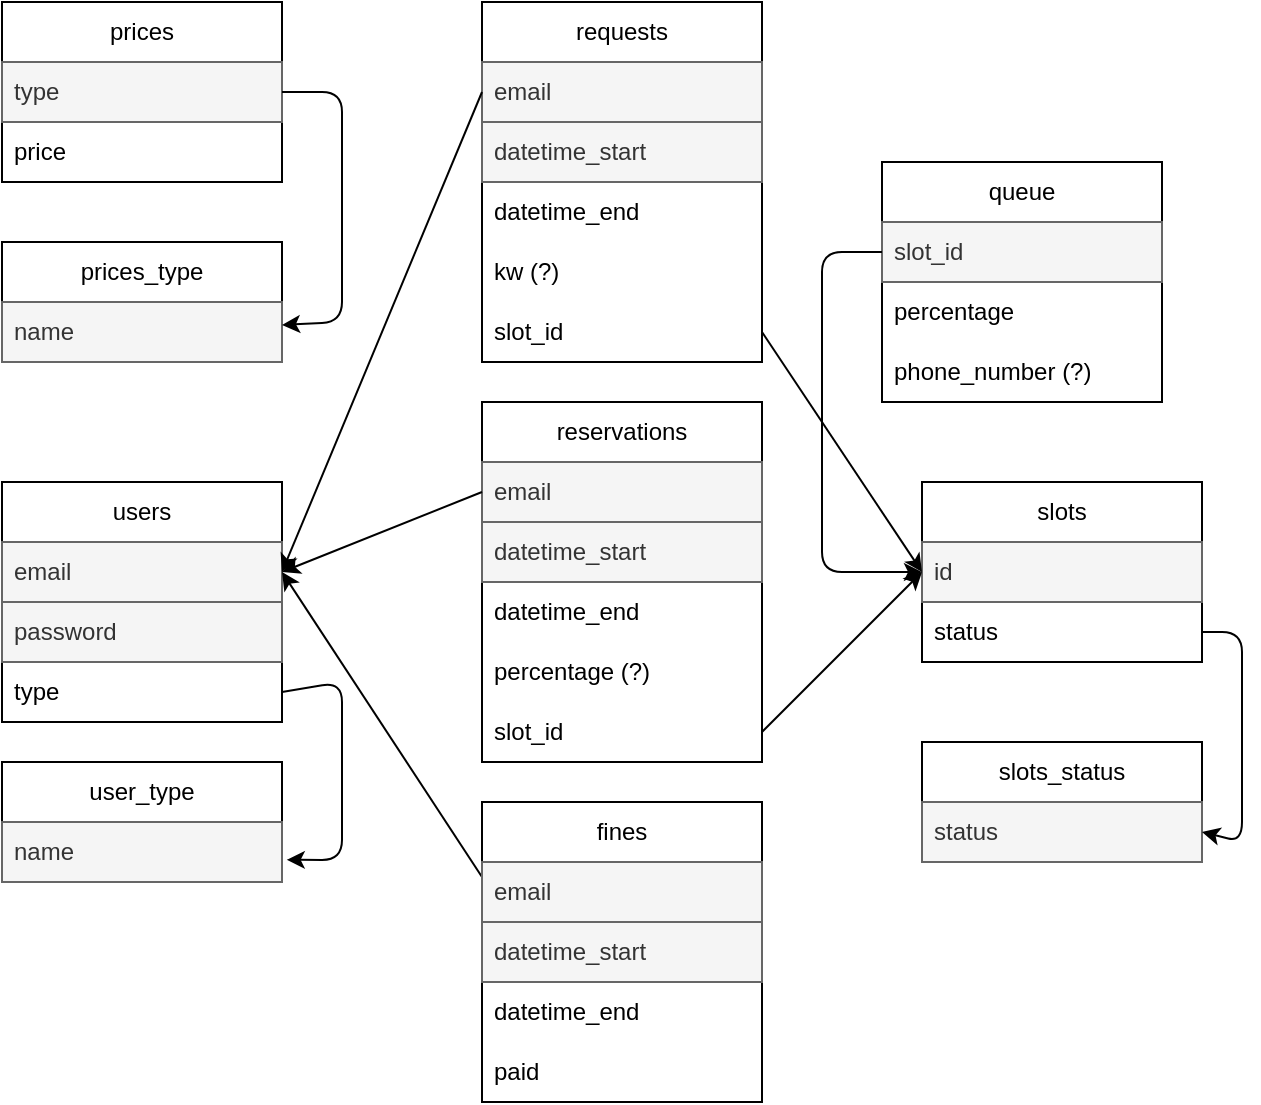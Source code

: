 <mxfile scale="1" border="10">
    <diagram id="PsLG1nvYOHh64BqABNhy" name="Page-1">
        <mxGraphModel dx="1112" dy="2405" grid="1" gridSize="10" guides="1" tooltips="1" connect="1" arrows="1" fold="1" page="1" pageScale="1" pageWidth="850" pageHeight="1100" background="#ffffff" math="0" shadow="0">
            <root>
                <mxCell id="0"/>
                <mxCell id="1" parent="0"/>
                <mxCell id="126" value="users" style="swimlane;fontStyle=0;childLayout=stackLayout;horizontal=1;startSize=30;horizontalStack=0;resizeParent=1;resizeParentMax=0;resizeLast=0;collapsible=1;marginBottom=0;whiteSpace=wrap;html=1;" vertex="1" parent="1">
                    <mxGeometry x="160" y="200" width="140" height="120" as="geometry"/>
                </mxCell>
                <mxCell id="127" value="email" style="text;strokeColor=#666666;fillColor=#f5f5f5;align=left;verticalAlign=middle;spacingLeft=4;spacingRight=4;overflow=hidden;points=[[0,0.5],[1,0.5]];portConstraint=eastwest;rotatable=0;whiteSpace=wrap;html=1;fontColor=#333333;" vertex="1" parent="126">
                    <mxGeometry y="30" width="140" height="30" as="geometry"/>
                </mxCell>
                <mxCell id="128" value="password" style="text;strokeColor=#666666;fillColor=#f5f5f5;align=left;verticalAlign=middle;spacingLeft=4;spacingRight=4;overflow=hidden;points=[[0,0.5],[1,0.5]];portConstraint=eastwest;rotatable=0;whiteSpace=wrap;html=1;fontColor=#333333;" vertex="1" parent="126">
                    <mxGeometry y="60" width="140" height="30" as="geometry"/>
                </mxCell>
                <mxCell id="129" value="type" style="text;strokeColor=none;fillColor=none;align=left;verticalAlign=middle;spacingLeft=4;spacingRight=4;overflow=hidden;points=[[0,0.5],[1,0.5]];portConstraint=eastwest;rotatable=0;whiteSpace=wrap;html=1;" vertex="1" parent="126">
                    <mxGeometry y="90" width="140" height="30" as="geometry"/>
                </mxCell>
                <mxCell id="130" value="user_type" style="swimlane;fontStyle=0;childLayout=stackLayout;horizontal=1;startSize=30;horizontalStack=0;resizeParent=1;resizeParentMax=0;resizeLast=0;collapsible=1;marginBottom=0;whiteSpace=wrap;html=1;" vertex="1" parent="1">
                    <mxGeometry x="160" y="340" width="140" height="60" as="geometry"/>
                </mxCell>
                <mxCell id="132" value="name" style="text;strokeColor=#666666;fillColor=#f5f5f5;align=left;verticalAlign=middle;spacingLeft=4;spacingRight=4;overflow=hidden;points=[[0,0.5],[1,0.5]];portConstraint=eastwest;rotatable=0;whiteSpace=wrap;html=1;fontColor=#333333;" vertex="1" parent="130">
                    <mxGeometry y="30" width="140" height="30" as="geometry"/>
                </mxCell>
                <mxCell id="134" style="edgeStyle=none;html=1;exitX=1;exitY=0.5;exitDx=0;exitDy=0;entryX=1.017;entryY=0.63;entryDx=0;entryDy=0;entryPerimeter=0;" edge="1" parent="1" source="129" target="132">
                    <mxGeometry relative="1" as="geometry">
                        <Array as="points">
                            <mxPoint x="330" y="300"/>
                            <mxPoint x="330" y="389"/>
                        </Array>
                    </mxGeometry>
                </mxCell>
                <mxCell id="135" value="slots_status" style="swimlane;fontStyle=0;childLayout=stackLayout;horizontal=1;startSize=30;horizontalStack=0;resizeParent=1;resizeParentMax=0;resizeLast=0;collapsible=1;marginBottom=0;whiteSpace=wrap;html=1;" vertex="1" parent="1">
                    <mxGeometry x="620" y="330" width="140" height="60" as="geometry"/>
                </mxCell>
                <mxCell id="136" value="status" style="text;strokeColor=#666666;fillColor=#f5f5f5;align=left;verticalAlign=middle;spacingLeft=4;spacingRight=4;overflow=hidden;points=[[0,0.5],[1,0.5]];portConstraint=eastwest;rotatable=0;whiteSpace=wrap;html=1;fontColor=#333333;" vertex="1" parent="135">
                    <mxGeometry y="30" width="140" height="30" as="geometry"/>
                </mxCell>
                <mxCell id="137" value="slots" style="swimlane;fontStyle=0;childLayout=stackLayout;horizontal=1;startSize=30;horizontalStack=0;resizeParent=1;resizeParentMax=0;resizeLast=0;collapsible=1;marginBottom=0;whiteSpace=wrap;html=1;" vertex="1" parent="1">
                    <mxGeometry x="620" y="200" width="140" height="90" as="geometry"/>
                </mxCell>
                <mxCell id="138" value="id" style="text;strokeColor=#666666;fillColor=#f5f5f5;align=left;verticalAlign=middle;spacingLeft=4;spacingRight=4;overflow=hidden;points=[[0,0.5],[1,0.5]];portConstraint=eastwest;rotatable=0;whiteSpace=wrap;html=1;fontColor=#333333;" vertex="1" parent="137">
                    <mxGeometry y="30" width="140" height="30" as="geometry"/>
                </mxCell>
                <mxCell id="140" value="status" style="text;strokeColor=none;fillColor=none;align=left;verticalAlign=middle;spacingLeft=4;spacingRight=4;overflow=hidden;points=[[0,0.5],[1,0.5]];portConstraint=eastwest;rotatable=0;whiteSpace=wrap;html=1;" vertex="1" parent="137">
                    <mxGeometry y="60" width="140" height="30" as="geometry"/>
                </mxCell>
                <mxCell id="141" style="edgeStyle=none;html=1;exitX=1;exitY=0.5;exitDx=0;exitDy=0;entryX=1;entryY=0.5;entryDx=0;entryDy=0;" edge="1" parent="1" source="140" target="136">
                    <mxGeometry relative="1" as="geometry">
                        <Array as="points">
                            <mxPoint x="780" y="275"/>
                            <mxPoint x="780" y="380"/>
                        </Array>
                    </mxGeometry>
                </mxCell>
                <mxCell id="142" value="requests" style="swimlane;fontStyle=0;childLayout=stackLayout;horizontal=1;startSize=30;horizontalStack=0;resizeParent=1;resizeParentMax=0;resizeLast=0;collapsible=1;marginBottom=0;whiteSpace=wrap;html=1;" vertex="1" parent="1">
                    <mxGeometry x="400" y="-40" width="140" height="180" as="geometry"/>
                </mxCell>
                <mxCell id="143" value="email" style="text;strokeColor=#666666;fillColor=#f5f5f5;align=left;verticalAlign=middle;spacingLeft=4;spacingRight=4;overflow=hidden;points=[[0,0.5],[1,0.5]];portConstraint=eastwest;rotatable=0;whiteSpace=wrap;html=1;fontColor=#333333;" vertex="1" parent="142">
                    <mxGeometry y="30" width="140" height="30" as="geometry"/>
                </mxCell>
                <mxCell id="144" value="datetime_start" style="text;strokeColor=#666666;fillColor=#f5f5f5;align=left;verticalAlign=middle;spacingLeft=4;spacingRight=4;overflow=hidden;points=[[0,0.5],[1,0.5]];portConstraint=eastwest;rotatable=0;whiteSpace=wrap;html=1;fontColor=#333333;" vertex="1" parent="142">
                    <mxGeometry y="60" width="140" height="30" as="geometry"/>
                </mxCell>
                <mxCell id="145" value="datetime_end" style="text;strokeColor=none;fillColor=none;align=left;verticalAlign=middle;spacingLeft=4;spacingRight=4;overflow=hidden;points=[[0,0.5],[1,0.5]];portConstraint=eastwest;rotatable=0;whiteSpace=wrap;html=1;" vertex="1" parent="142">
                    <mxGeometry y="90" width="140" height="30" as="geometry"/>
                </mxCell>
                <mxCell id="150" value="kw (?)" style="text;strokeColor=none;fillColor=none;align=left;verticalAlign=middle;spacingLeft=4;spacingRight=4;overflow=hidden;points=[[0,0.5],[1,0.5]];portConstraint=eastwest;rotatable=0;whiteSpace=wrap;html=1;" vertex="1" parent="142">
                    <mxGeometry y="120" width="140" height="30" as="geometry"/>
                </mxCell>
                <mxCell id="149" value="slot_id" style="text;strokeColor=none;fillColor=none;align=left;verticalAlign=middle;spacingLeft=4;spacingRight=4;overflow=hidden;points=[[0,0.5],[1,0.5]];portConstraint=eastwest;rotatable=0;whiteSpace=wrap;html=1;" vertex="1" parent="142">
                    <mxGeometry y="150" width="140" height="30" as="geometry"/>
                </mxCell>
                <mxCell id="152" value="reservations" style="swimlane;fontStyle=0;childLayout=stackLayout;horizontal=1;startSize=30;horizontalStack=0;resizeParent=1;resizeParentMax=0;resizeLast=0;collapsible=1;marginBottom=0;whiteSpace=wrap;html=1;" vertex="1" parent="1">
                    <mxGeometry x="400" y="160" width="140" height="180" as="geometry"/>
                </mxCell>
                <mxCell id="153" value="email" style="text;strokeColor=#666666;fillColor=#f5f5f5;align=left;verticalAlign=middle;spacingLeft=4;spacingRight=4;overflow=hidden;points=[[0,0.5],[1,0.5]];portConstraint=eastwest;rotatable=0;whiteSpace=wrap;html=1;fontColor=#333333;" vertex="1" parent="152">
                    <mxGeometry y="30" width="140" height="30" as="geometry"/>
                </mxCell>
                <mxCell id="154" value="datetime_start" style="text;strokeColor=#666666;fillColor=#f5f5f5;align=left;verticalAlign=middle;spacingLeft=4;spacingRight=4;overflow=hidden;points=[[0,0.5],[1,0.5]];portConstraint=eastwest;rotatable=0;whiteSpace=wrap;html=1;fontColor=#333333;" vertex="1" parent="152">
                    <mxGeometry y="60" width="140" height="30" as="geometry"/>
                </mxCell>
                <mxCell id="155" value="datetime_end" style="text;strokeColor=none;fillColor=none;align=left;verticalAlign=middle;spacingLeft=4;spacingRight=4;overflow=hidden;points=[[0,0.5],[1,0.5]];portConstraint=eastwest;rotatable=0;whiteSpace=wrap;html=1;" vertex="1" parent="152">
                    <mxGeometry y="90" width="140" height="30" as="geometry"/>
                </mxCell>
                <mxCell id="156" value="percentage (?)" style="text;strokeColor=none;fillColor=none;align=left;verticalAlign=middle;spacingLeft=4;spacingRight=4;overflow=hidden;points=[[0,0.5],[1,0.5]];portConstraint=eastwest;rotatable=0;whiteSpace=wrap;html=1;" vertex="1" parent="152">
                    <mxGeometry y="120" width="140" height="30" as="geometry"/>
                </mxCell>
                <mxCell id="157" value="slot_id" style="text;strokeColor=none;fillColor=none;align=left;verticalAlign=middle;spacingLeft=4;spacingRight=4;overflow=hidden;points=[[0,0.5],[1,0.5]];portConstraint=eastwest;rotatable=0;whiteSpace=wrap;html=1;" vertex="1" parent="152">
                    <mxGeometry y="150" width="140" height="30" as="geometry"/>
                </mxCell>
                <mxCell id="160" value="prices_type" style="swimlane;fontStyle=0;childLayout=stackLayout;horizontal=1;startSize=30;horizontalStack=0;resizeParent=1;resizeParentMax=0;resizeLast=0;collapsible=1;marginBottom=0;whiteSpace=wrap;html=1;" vertex="1" parent="1">
                    <mxGeometry x="160" y="80" width="140" height="60" as="geometry"/>
                </mxCell>
                <mxCell id="161" value="name" style="text;strokeColor=#666666;fillColor=#f5f5f5;align=left;verticalAlign=middle;spacingLeft=4;spacingRight=4;overflow=hidden;points=[[0,0.5],[1,0.5]];portConstraint=eastwest;rotatable=0;whiteSpace=wrap;html=1;fontColor=#333333;" vertex="1" parent="160">
                    <mxGeometry y="30" width="140" height="30" as="geometry"/>
                </mxCell>
                <mxCell id="162" value="prices" style="swimlane;fontStyle=0;childLayout=stackLayout;horizontal=1;startSize=30;horizontalStack=0;resizeParent=1;resizeParentMax=0;resizeLast=0;collapsible=1;marginBottom=0;whiteSpace=wrap;html=1;" vertex="1" parent="1">
                    <mxGeometry x="160" y="-40" width="140" height="90" as="geometry"/>
                </mxCell>
                <mxCell id="163" value="type" style="text;strokeColor=#666666;fillColor=#f5f5f5;align=left;verticalAlign=middle;spacingLeft=4;spacingRight=4;overflow=hidden;points=[[0,0.5],[1,0.5]];portConstraint=eastwest;rotatable=0;whiteSpace=wrap;html=1;fontColor=#333333;" vertex="1" parent="162">
                    <mxGeometry y="30" width="140" height="30" as="geometry"/>
                </mxCell>
                <mxCell id="165" value="price" style="text;strokeColor=none;fillColor=none;align=left;verticalAlign=middle;spacingLeft=4;spacingRight=4;overflow=hidden;points=[[0,0.5],[1,0.5]];portConstraint=eastwest;rotatable=0;whiteSpace=wrap;html=1;" vertex="1" parent="162">
                    <mxGeometry y="60" width="140" height="30" as="geometry"/>
                </mxCell>
                <mxCell id="168" value="" style="edgeStyle=none;html=1;exitX=1;exitY=0.5;exitDx=0;exitDy=0;" edge="1" parent="1" source="163" target="161">
                    <mxGeometry relative="1" as="geometry">
                        <Array as="points">
                            <mxPoint x="330" y="5"/>
                            <mxPoint x="330" y="120"/>
                        </Array>
                    </mxGeometry>
                </mxCell>
                <mxCell id="185" style="edgeStyle=none;html=1;exitX=0;exitY=0.25;exitDx=0;exitDy=0;entryX=1;entryY=0.5;entryDx=0;entryDy=0;" edge="1" parent="1" source="169" target="127">
                    <mxGeometry relative="1" as="geometry"/>
                </mxCell>
                <mxCell id="169" value="fines" style="swimlane;fontStyle=0;childLayout=stackLayout;horizontal=1;startSize=30;horizontalStack=0;resizeParent=1;resizeParentMax=0;resizeLast=0;collapsible=1;marginBottom=0;whiteSpace=wrap;html=1;" vertex="1" parent="1">
                    <mxGeometry x="400" y="360" width="140" height="150" as="geometry"/>
                </mxCell>
                <mxCell id="170" value="email" style="text;strokeColor=#666666;fillColor=#f5f5f5;align=left;verticalAlign=middle;spacingLeft=4;spacingRight=4;overflow=hidden;points=[[0,0.5],[1,0.5]];portConstraint=eastwest;rotatable=0;whiteSpace=wrap;html=1;fontColor=#333333;" vertex="1" parent="169">
                    <mxGeometry y="30" width="140" height="30" as="geometry"/>
                </mxCell>
                <mxCell id="171" value="datetime_start" style="text;strokeColor=#666666;fillColor=#f5f5f5;align=left;verticalAlign=middle;spacingLeft=4;spacingRight=4;overflow=hidden;points=[[0,0.5],[1,0.5]];portConstraint=eastwest;rotatable=0;whiteSpace=wrap;html=1;fontColor=#333333;" vertex="1" parent="169">
                    <mxGeometry y="60" width="140" height="30" as="geometry"/>
                </mxCell>
                <mxCell id="172" value="datetime_end" style="text;strokeColor=none;fillColor=none;align=left;verticalAlign=middle;spacingLeft=4;spacingRight=4;overflow=hidden;points=[[0,0.5],[1,0.5]];portConstraint=eastwest;rotatable=0;whiteSpace=wrap;html=1;" vertex="1" parent="169">
                    <mxGeometry y="90" width="140" height="30" as="geometry"/>
                </mxCell>
                <mxCell id="174" value="paid" style="text;strokeColor=none;fillColor=none;align=left;verticalAlign=middle;spacingLeft=4;spacingRight=4;overflow=hidden;points=[[0,0.5],[1,0.5]];portConstraint=eastwest;rotatable=0;whiteSpace=wrap;html=1;" vertex="1" parent="169">
                    <mxGeometry y="120" width="140" height="30" as="geometry"/>
                </mxCell>
                <mxCell id="175" value="queue" style="swimlane;fontStyle=0;childLayout=stackLayout;horizontal=1;startSize=30;horizontalStack=0;resizeParent=1;resizeParentMax=0;resizeLast=0;collapsible=1;marginBottom=0;whiteSpace=wrap;html=1;" vertex="1" parent="1">
                    <mxGeometry x="600" y="40" width="140" height="120" as="geometry"/>
                </mxCell>
                <mxCell id="176" value="slot_id" style="text;strokeColor=#666666;fillColor=#f5f5f5;align=left;verticalAlign=middle;spacingLeft=4;spacingRight=4;overflow=hidden;points=[[0,0.5],[1,0.5]];portConstraint=eastwest;rotatable=0;whiteSpace=wrap;html=1;fontColor=#333333;" vertex="1" parent="175">
                    <mxGeometry y="30" width="140" height="30" as="geometry"/>
                </mxCell>
                <mxCell id="178" value="percentage" style="text;strokeColor=none;fillColor=none;align=left;verticalAlign=middle;spacingLeft=4;spacingRight=4;overflow=hidden;points=[[0,0.5],[1,0.5]];portConstraint=eastwest;rotatable=0;whiteSpace=wrap;html=1;" vertex="1" parent="175">
                    <mxGeometry y="60" width="140" height="30" as="geometry"/>
                </mxCell>
                <mxCell id="179" value="phone_number (?)" style="text;strokeColor=none;fillColor=none;align=left;verticalAlign=middle;spacingLeft=4;spacingRight=4;overflow=hidden;points=[[0,0.5],[1,0.5]];portConstraint=eastwest;rotatable=0;whiteSpace=wrap;html=1;" vertex="1" parent="175">
                    <mxGeometry y="90" width="140" height="30" as="geometry"/>
                </mxCell>
                <mxCell id="181" style="edgeStyle=none;html=1;exitX=0;exitY=0.5;exitDx=0;exitDy=0;entryX=1;entryY=0.5;entryDx=0;entryDy=0;" edge="1" parent="1" source="143" target="127">
                    <mxGeometry relative="1" as="geometry"/>
                </mxCell>
                <mxCell id="182" style="edgeStyle=none;html=1;exitX=0;exitY=0.5;exitDx=0;exitDy=0;entryX=1;entryY=0.5;entryDx=0;entryDy=0;" edge="1" parent="1" source="153" target="127">
                    <mxGeometry relative="1" as="geometry"/>
                </mxCell>
                <mxCell id="183" style="edgeStyle=none;html=1;exitX=1;exitY=0.5;exitDx=0;exitDy=0;entryX=0;entryY=0.5;entryDx=0;entryDy=0;" edge="1" parent="1" source="157" target="138">
                    <mxGeometry relative="1" as="geometry"/>
                </mxCell>
                <mxCell id="184" style="edgeStyle=none;html=1;exitX=1;exitY=0.5;exitDx=0;exitDy=0;entryX=0;entryY=0.5;entryDx=0;entryDy=0;" edge="1" parent="1" source="149" target="137">
                    <mxGeometry relative="1" as="geometry"/>
                </mxCell>
                <mxCell id="187" style="edgeStyle=none;html=1;exitX=0;exitY=0.5;exitDx=0;exitDy=0;entryX=0;entryY=0.5;entryDx=0;entryDy=0;" edge="1" parent="1" source="176" target="138">
                    <mxGeometry relative="1" as="geometry">
                        <Array as="points">
                            <mxPoint x="570" y="85"/>
                            <mxPoint x="570" y="245"/>
                        </Array>
                    </mxGeometry>
                </mxCell>
            </root>
        </mxGraphModel>
    </diagram>
</mxfile>
